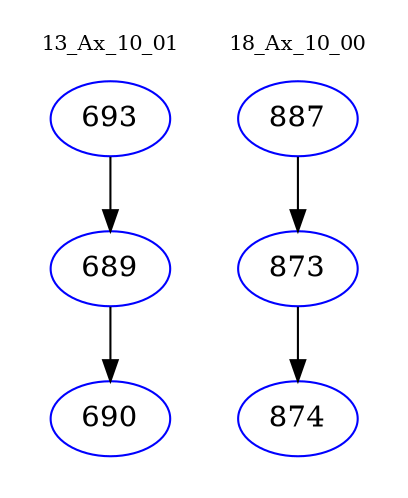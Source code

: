 digraph{
subgraph cluster_0 {
color = white
label = "13_Ax_10_01";
fontsize=10;
T0_693 [label="693", color="blue"]
T0_693 -> T0_689 [color="black"]
T0_689 [label="689", color="blue"]
T0_689 -> T0_690 [color="black"]
T0_690 [label="690", color="blue"]
}
subgraph cluster_1 {
color = white
label = "18_Ax_10_00";
fontsize=10;
T1_887 [label="887", color="blue"]
T1_887 -> T1_873 [color="black"]
T1_873 [label="873", color="blue"]
T1_873 -> T1_874 [color="black"]
T1_874 [label="874", color="blue"]
}
}
